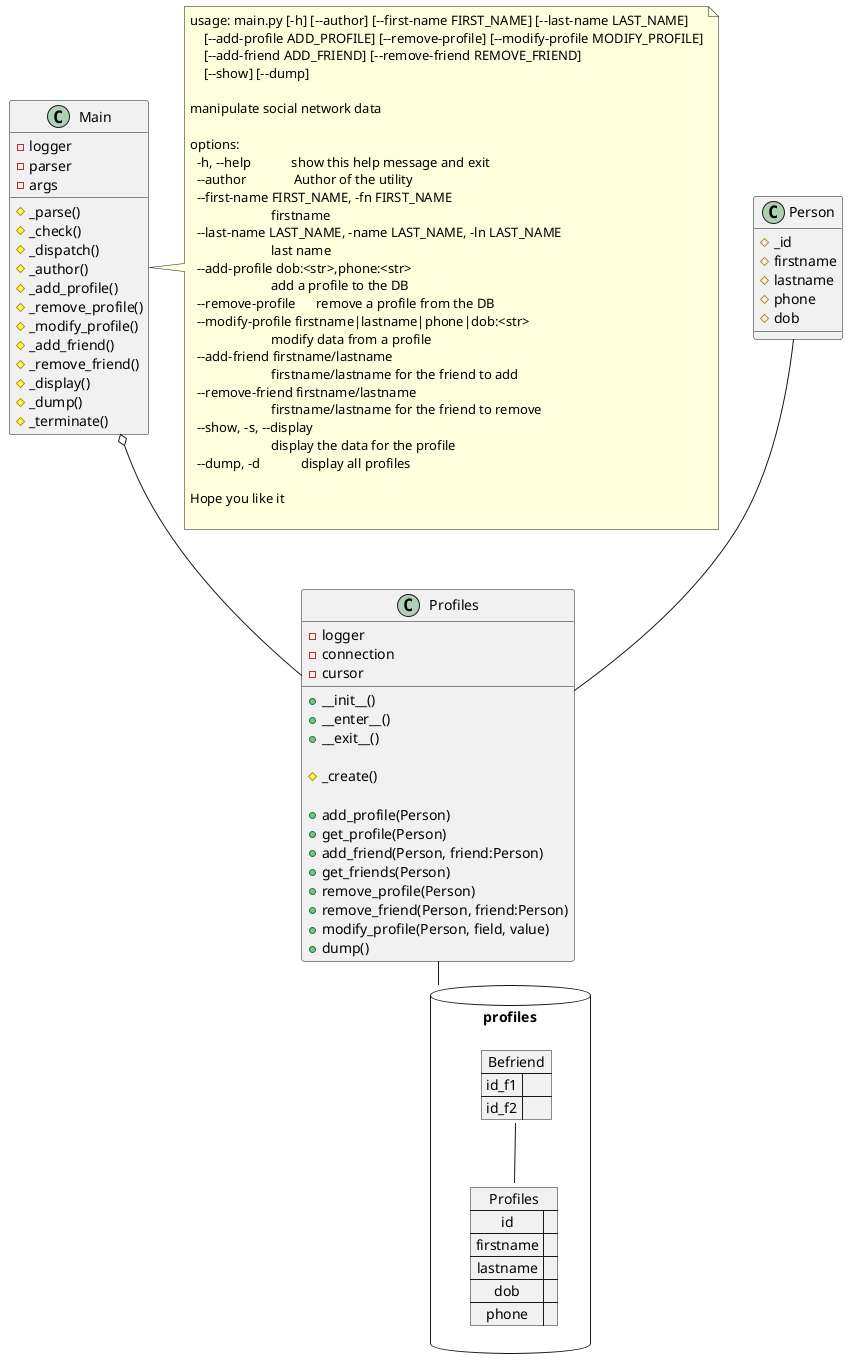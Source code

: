 @startuml

package profiles <<database>>{
    map Profiles {
        id =>
        firstname =>
        lastname =>
        dob =>
        phone =>
    }
    map Befriend {
        id_f1 =>
        id_f2 =>
    }
    Befriend -- Profiles
}

class Profiles {
    - logger
    - connection
    - cursor

    + __init__()
    + __enter__()
    + __exit__()

    # _create()

    + add_profile(Person)
    + get_profile(Person)
    + add_friend(Person, friend:Person)
    + get_friends(Person)
    + remove_profile(Person)
    + remove_friend(Person, friend:Person)
    + modify_profile(Person, field, value)
    + dump()
}

class Person {
    # _id
    # firstname
    # lastname
    # phone
    # dob
}
Person -- Profiles
Profiles -- profiles

class Main {
    - logger
    - parser
    - args

    # _parse()
    # _check()
    # _dispatch()
    # _author()
    # _add_profile()
    # _remove_profile()
    # _modify_profile()
    # _add_friend()
    # _remove_friend()
    # _display()
    # _dump()
    # _terminate()
}
note right
usage: main.py [-h] [&#45;&#45;author] [&#45;&#45;first-name FIRST_NAME] [&#45;&#45;last-name LAST_NAME]
    [&#45;&#45;add-profile ADD_PROFILE] [&#45;&#45;remove-profile] [&#45;&#45;modify-profile MODIFY_PROFILE]
    [&#45;&#45;add-friend ADD_FRIEND] [&#45;&#45;remove-friend REMOVE_FRIEND]
    [&#45;&#45;show] [&#45;&#45;dump]

manipulate social network data

options:
  -h, --help            show this help message and exit
  --author              Author of the utility
  --first-name FIRST_NAME, -fn FIRST_NAME
                        firstname
  --last-name LAST_NAME, -name LAST_NAME, -ln LAST_NAME
                        last name
  --add-profile dob:<str>,phone:<str>
                        add a profile to the DB
  --remove-profile      remove a profile from the DB
  --modify-profile firstname|lastname|phone|dob:<str>
                        modify data from a profile
  --add-friend firstname/lastname
                        firstname/lastname for the friend to add
  --remove-friend firstname/lastname
                        firstname/lastname for the friend to remove
  &#45;&#45;show, -s, &#45;&#45;display
                        display the data for the profile
  --dump, -d            display all profiles

Hope you like it

end note



Main o-- Profiles

@enduml